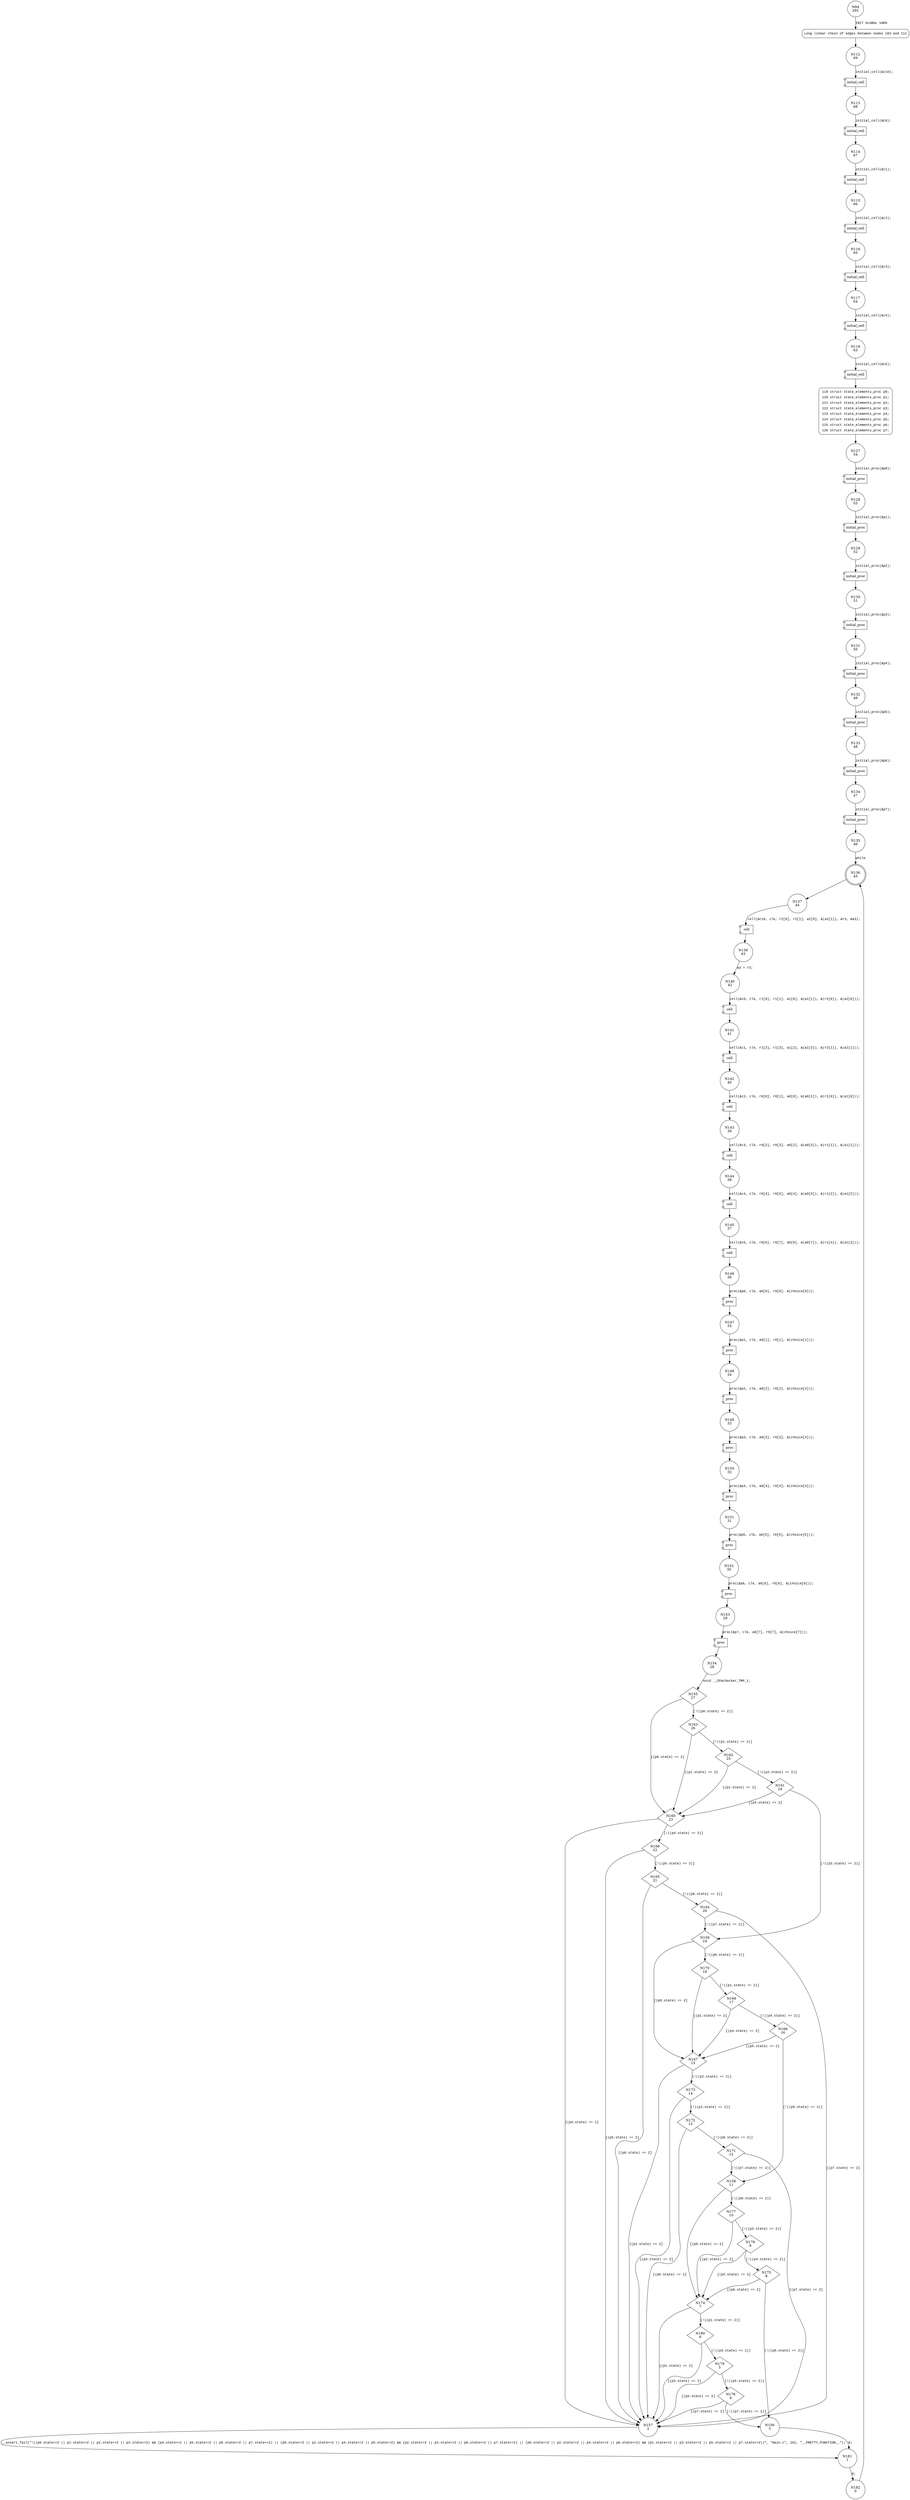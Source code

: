 digraph main {
94 [shape="circle" label="N94\n292"]
183 [shape="circle" label="N183\n291"]
112 [shape="circle" label="N112\n69"]
113 [shape="circle" label="N113\n68"]
114 [shape="circle" label="N114\n67"]
115 [shape="circle" label="N115\n66"]
116 [shape="circle" label="N116\n65"]
117 [shape="circle" label="N117\n64"]
118 [shape="circle" label="N118\n63"]
119 [shape="circle" label="N119\n62"]
127 [shape="circle" label="N127\n54"]
128 [shape="circle" label="N128\n53"]
129 [shape="circle" label="N129\n52"]
130 [shape="circle" label="N130\n51"]
131 [shape="circle" label="N131\n50"]
132 [shape="circle" label="N132\n49"]
133 [shape="circle" label="N133\n48"]
134 [shape="circle" label="N134\n47"]
135 [shape="circle" label="N135\n46"]
136 [shape="doublecircle" label="N136\n45"]
137 [shape="circle" label="N137\n44"]
139 [shape="circle" label="N139\n43"]
140 [shape="circle" label="N140\n42"]
141 [shape="circle" label="N141\n41"]
142 [shape="circle" label="N142\n40"]
143 [shape="circle" label="N143\n39"]
144 [shape="circle" label="N144\n38"]
145 [shape="circle" label="N145\n37"]
146 [shape="circle" label="N146\n36"]
147 [shape="circle" label="N147\n35"]
148 [shape="circle" label="N148\n34"]
149 [shape="circle" label="N149\n33"]
150 [shape="circle" label="N150\n32"]
151 [shape="circle" label="N151\n31"]
152 [shape="circle" label="N152\n30"]
153 [shape="circle" label="N153\n29"]
154 [shape="circle" label="N154\n28"]
155 [shape="diamond" label="N155\n27"]
160 [shape="diamond" label="N160\n23"]
163 [shape="diamond" label="N163\n26"]
162 [shape="diamond" label="N162\n25"]
161 [shape="diamond" label="N161\n24"]
159 [shape="diamond" label="N159\n19"]
167 [shape="diamond" label="N167\n15"]
170 [shape="diamond" label="N170\n18"]
169 [shape="diamond" label="N169\n17"]
168 [shape="diamond" label="N168\n16"]
158 [shape="diamond" label="N158\n11"]
174 [shape="diamond" label="N174\n7"]
177 [shape="diamond" label="N177\n10"]
176 [shape="diamond" label="N176\n9"]
175 [shape="diamond" label="N175\n8"]
156 [shape="circle" label="N156\n3"]
181 [shape="circle" label="N181\n1"]
182 [shape="circle" label="N182\n0"]
157 [shape="circle" label="N157\n2"]
180 [shape="diamond" label="N180\n6"]
179 [shape="diamond" label="N179\n5"]
178 [shape="diamond" label="N178\n4"]
173 [shape="diamond" label="N173\n14"]
172 [shape="diamond" label="N172\n13"]
171 [shape="diamond" label="N171\n12"]
166 [shape="diamond" label="N166\n22"]
165 [shape="diamond" label="N165\n21"]
164 [shape="diamond" label="N164\n20"]
183 [style="filled,bold" penwidth="1" fillcolor="white" fontname="Courier New" shape="Mrecord" label="Long linear chain of edges between nodes 183 and 111"]
183 -> 112[label=""]
119 [style="filled,bold" penwidth="1" fillcolor="white" fontname="Courier New" shape="Mrecord" label=<<table border="0" cellborder="0" cellpadding="3" bgcolor="white"><tr><td align="right">119</td><td align="left">struct state_elements_proc p0;</td></tr><tr><td align="right">120</td><td align="left">struct state_elements_proc p1;</td></tr><tr><td align="right">121</td><td align="left">struct state_elements_proc p2;</td></tr><tr><td align="right">122</td><td align="left">struct state_elements_proc p3;</td></tr><tr><td align="right">123</td><td align="left">struct state_elements_proc p4;</td></tr><tr><td align="right">124</td><td align="left">struct state_elements_proc p5;</td></tr><tr><td align="right">125</td><td align="left">struct state_elements_proc p6;</td></tr><tr><td align="right">126</td><td align="left">struct state_elements_proc p7;</td></tr></table>>]
119 -> 127[label=""]
94 -> 183 [label="INIT GLOBAL VARS" fontname="Courier New"]
100001 [shape="component" label="initial_cell"]
112 -> 100001 [label="initial_cell(&c10);" fontname="Courier New"]
100001 -> 113 [label="" fontname="Courier New"]
100002 [shape="component" label="initial_cell"]
113 -> 100002 [label="initial_cell(&c0);" fontname="Courier New"]
100002 -> 114 [label="" fontname="Courier New"]
100003 [shape="component" label="initial_cell"]
114 -> 100003 [label="initial_cell(&c1);" fontname="Courier New"]
100003 -> 115 [label="" fontname="Courier New"]
100004 [shape="component" label="initial_cell"]
115 -> 100004 [label="initial_cell(&c2);" fontname="Courier New"]
100004 -> 116 [label="" fontname="Courier New"]
100005 [shape="component" label="initial_cell"]
116 -> 100005 [label="initial_cell(&c3);" fontname="Courier New"]
100005 -> 117 [label="" fontname="Courier New"]
100006 [shape="component" label="initial_cell"]
117 -> 100006 [label="initial_cell(&c4);" fontname="Courier New"]
100006 -> 118 [label="" fontname="Courier New"]
100007 [shape="component" label="initial_cell"]
118 -> 100007 [label="initial_cell(&c5);" fontname="Courier New"]
100007 -> 119 [label="" fontname="Courier New"]
100008 [shape="component" label="initial_proc"]
127 -> 100008 [label="initial_proc(&p0);" fontname="Courier New"]
100008 -> 128 [label="" fontname="Courier New"]
100009 [shape="component" label="initial_proc"]
128 -> 100009 [label="initial_proc(&p1);" fontname="Courier New"]
100009 -> 129 [label="" fontname="Courier New"]
100010 [shape="component" label="initial_proc"]
129 -> 100010 [label="initial_proc(&p2);" fontname="Courier New"]
100010 -> 130 [label="" fontname="Courier New"]
100011 [shape="component" label="initial_proc"]
130 -> 100011 [label="initial_proc(&p3);" fontname="Courier New"]
100011 -> 131 [label="" fontname="Courier New"]
100012 [shape="component" label="initial_proc"]
131 -> 100012 [label="initial_proc(&p4);" fontname="Courier New"]
100012 -> 132 [label="" fontname="Courier New"]
100013 [shape="component" label="initial_proc"]
132 -> 100013 [label="initial_proc(&p5);" fontname="Courier New"]
100013 -> 133 [label="" fontname="Courier New"]
100014 [shape="component" label="initial_proc"]
133 -> 100014 [label="initial_proc(&p6);" fontname="Courier New"]
100014 -> 134 [label="" fontname="Courier New"]
100015 [shape="component" label="initial_proc"]
134 -> 100015 [label="initial_proc(&p7);" fontname="Courier New"]
100015 -> 135 [label="" fontname="Courier New"]
136 -> 137 [label="" fontname="Courier New"]
100016 [shape="component" label="cell"]
137 -> 100016 [label="cell(&c10, clk, r2[0], r2[1], a2[0], &(a2[1]), &r3, &a3);" fontname="Courier New"]
100016 -> 139 [label="" fontname="Courier New"]
100017 [shape="component" label="cell"]
140 -> 100017 [label="cell(&c0, clk, r1[0], r1[1], a1[0], &(a1[1]), &(r2[0]), &(a2[0]));" fontname="Courier New"]
100017 -> 141 [label="" fontname="Courier New"]
100018 [shape="component" label="cell"]
141 -> 100018 [label="cell(&c1, clk, r1[2], r1[3], a1[2], &(a1[3]), &(r2[1]), &(a2[1]));" fontname="Courier New"]
100018 -> 142 [label="" fontname="Courier New"]
100019 [shape="component" label="cell"]
142 -> 100019 [label="cell(&c2, clk, r0[0], r0[1], a0[0], &(a0[1]), &(r1[0]), &(a1[0]));" fontname="Courier New"]
100019 -> 143 [label="" fontname="Courier New"]
100020 [shape="component" label="cell"]
143 -> 100020 [label="cell(&c3, clk, r0[2], r0[3], a0[2], &(a0[3]), &(r1[1]), &(a1[1]));" fontname="Courier New"]
100020 -> 144 [label="" fontname="Courier New"]
100021 [shape="component" label="cell"]
144 -> 100021 [label="cell(&c4, clk, r0[4], r0[5], a0[4], &(a0[5]), &(r1[2]), &(a1[2]));" fontname="Courier New"]
100021 -> 145 [label="" fontname="Courier New"]
100022 [shape="component" label="cell"]
145 -> 100022 [label="cell(&c5, clk, r0[6], r0[7], a0[6], &(a0[7]), &(r1[3]), &(a1[3]));" fontname="Courier New"]
100022 -> 146 [label="" fontname="Courier New"]
100023 [shape="component" label="proc"]
146 -> 100023 [label="proc(&p0, clk, a0[0], r0[0], &(choice[0]));" fontname="Courier New"]
100023 -> 147 [label="" fontname="Courier New"]
100024 [shape="component" label="proc"]
147 -> 100024 [label="proc(&p1, clk, a0[1], r0[1], &(choice[1]));" fontname="Courier New"]
100024 -> 148 [label="" fontname="Courier New"]
100025 [shape="component" label="proc"]
148 -> 100025 [label="proc(&p2, clk, a0[2], r0[2], &(choice[2]));" fontname="Courier New"]
100025 -> 149 [label="" fontname="Courier New"]
100026 [shape="component" label="proc"]
149 -> 100026 [label="proc(&p3, clk, a0[3], r0[3], &(choice[3]));" fontname="Courier New"]
100026 -> 150 [label="" fontname="Courier New"]
100027 [shape="component" label="proc"]
150 -> 100027 [label="proc(&p4, clk, a0[4], r0[4], &(choice[4]));" fontname="Courier New"]
100027 -> 151 [label="" fontname="Courier New"]
100028 [shape="component" label="proc"]
151 -> 100028 [label="proc(&p5, clk, a0[5], r0[5], &(choice[5]));" fontname="Courier New"]
100028 -> 152 [label="" fontname="Courier New"]
100029 [shape="component" label="proc"]
152 -> 100029 [label="proc(&p6, clk, a0[6], r0[6], &(choice[6]));" fontname="Courier New"]
100029 -> 153 [label="" fontname="Courier New"]
100030 [shape="component" label="proc"]
153 -> 100030 [label="proc(&p7, clk, a0[7], r0[7], &(choice[7]));" fontname="Courier New"]
100030 -> 154 [label="" fontname="Courier New"]
155 -> 160 [label="[(p0.state) == 2]" fontname="Courier New"]
155 -> 163 [label="[!((p0.state) == 2)]" fontname="Courier New"]
163 -> 160 [label="[(p1.state) == 2]" fontname="Courier New"]
163 -> 162 [label="[!((p1.state) == 2)]" fontname="Courier New"]
162 -> 160 [label="[(p2.state) == 2]" fontname="Courier New"]
162 -> 161 [label="[!((p2.state) == 2)]" fontname="Courier New"]
161 -> 160 [label="[(p3.state) == 2]" fontname="Courier New"]
161 -> 159 [label="[!((p3.state) == 2)]" fontname="Courier New"]
159 -> 167 [label="[(p0.state) == 2]" fontname="Courier New"]
159 -> 170 [label="[!((p0.state) == 2)]" fontname="Courier New"]
170 -> 167 [label="[(p1.state) == 2]" fontname="Courier New"]
170 -> 169 [label="[!((p1.state) == 2)]" fontname="Courier New"]
169 -> 167 [label="[(p4.state) == 2]" fontname="Courier New"]
169 -> 168 [label="[!((p4.state) == 2)]" fontname="Courier New"]
168 -> 167 [label="[(p5.state) == 2]" fontname="Courier New"]
168 -> 158 [label="[!((p5.state) == 2)]" fontname="Courier New"]
158 -> 174 [label="[(p0.state) == 2]" fontname="Courier New"]
158 -> 177 [label="[!((p0.state) == 2)]" fontname="Courier New"]
177 -> 174 [label="[(p2.state) == 2]" fontname="Courier New"]
177 -> 176 [label="[!((p2.state) == 2)]" fontname="Courier New"]
176 -> 174 [label="[(p4.state) == 2]" fontname="Courier New"]
176 -> 175 [label="[!((p4.state) == 2)]" fontname="Courier New"]
175 -> 174 [label="[(p6.state) == 2]" fontname="Courier New"]
175 -> 156 [label="[!((p6.state) == 2)]" fontname="Courier New"]
156 -> 181 [label="0;" fontname="Courier New"]
181 -> 182 [label="0;" fontname="Courier New"]
174 -> 157 [label="[(p1.state) == 2]" fontname="Courier New"]
174 -> 180 [label="[!((p1.state) == 2)]" fontname="Courier New"]
180 -> 157 [label="[(p3.state) == 2]" fontname="Courier New"]
180 -> 179 [label="[!((p3.state) == 2)]" fontname="Courier New"]
179 -> 157 [label="[(p5.state) == 2]" fontname="Courier New"]
179 -> 178 [label="[!((p5.state) == 2)]" fontname="Courier New"]
178 -> 157 [label="[(p7.state) == 2]" fontname="Courier New"]
178 -> 156 [label="[!((p7.state) == 2)]" fontname="Courier New"]
157 -> 181 [label="__assert_fail(\"!((p0.state==2 || p1.state==2 || p2.state==2 || p3.state==2) && (p4.state==2 || p5.state==2 || p6.state==2 || p7.state==2) || (p0.state==2 || p1.state==2 || p4.state==2 || p5.state==2) && (p2.state==2 || p3.state==2 || p6.state==2 || p7.state==2) || (p0.state==2 || p2.state==2 || p4.state==2 || p6.state==2) && (p1.state==2 || p3.state==2 || p5.state==2 || p7.state==2))\", \"main.c\", 161, \"__PRETTY_FUNCTION__\");" fontname="Courier New"]
167 -> 157 [label="[(p2.state) == 2]" fontname="Courier New"]
167 -> 173 [label="[!((p2.state) == 2)]" fontname="Courier New"]
173 -> 157 [label="[(p3.state) == 2]" fontname="Courier New"]
173 -> 172 [label="[!((p3.state) == 2)]" fontname="Courier New"]
172 -> 157 [label="[(p6.state) == 2]" fontname="Courier New"]
172 -> 171 [label="[!((p6.state) == 2)]" fontname="Courier New"]
171 -> 157 [label="[(p7.state) == 2]" fontname="Courier New"]
171 -> 158 [label="[!((p7.state) == 2)]" fontname="Courier New"]
160 -> 157 [label="[(p4.state) == 2]" fontname="Courier New"]
160 -> 166 [label="[!((p4.state) == 2)]" fontname="Courier New"]
166 -> 157 [label="[(p5.state) == 2]" fontname="Courier New"]
166 -> 165 [label="[!((p5.state) == 2)]" fontname="Courier New"]
165 -> 157 [label="[(p6.state) == 2]" fontname="Courier New"]
165 -> 164 [label="[!((p6.state) == 2)]" fontname="Courier New"]
164 -> 157 [label="[(p7.state) == 2]" fontname="Courier New"]
164 -> 159 [label="[!((p7.state) == 2)]" fontname="Courier New"]
135 -> 136 [label="while" fontname="Courier New"]
139 -> 140 [label="a3 = r3;" fontname="Courier New"]
154 -> 155 [label="void __CPAchecker_TMP_1;" fontname="Courier New"]
182 -> 136 [label="" fontname="Courier New"]
}